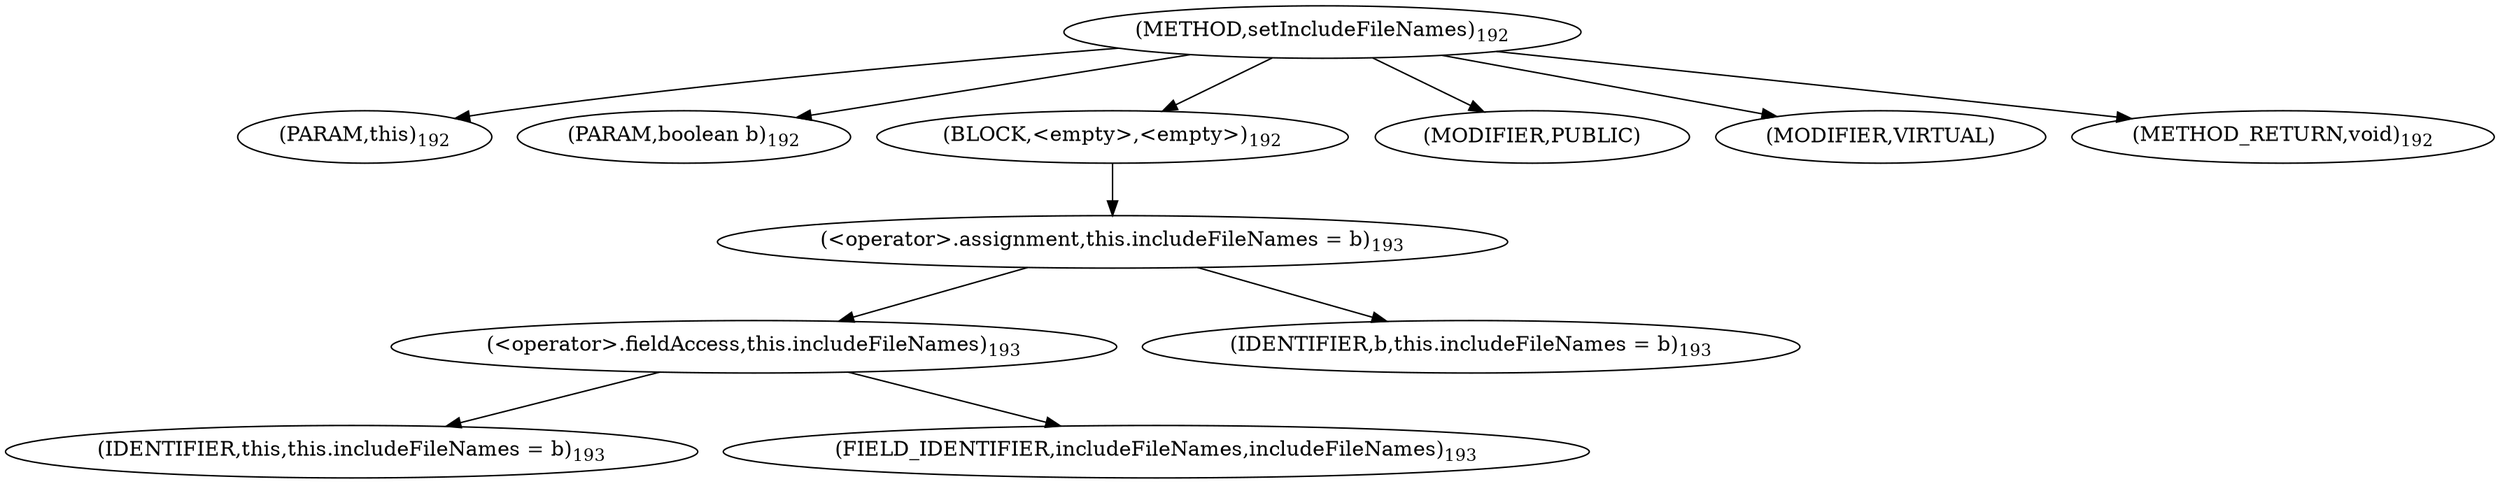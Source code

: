digraph "setIncludeFileNames" {  
"180" [label = <(METHOD,setIncludeFileNames)<SUB>192</SUB>> ]
"26" [label = <(PARAM,this)<SUB>192</SUB>> ]
"181" [label = <(PARAM,boolean b)<SUB>192</SUB>> ]
"182" [label = <(BLOCK,&lt;empty&gt;,&lt;empty&gt;)<SUB>192</SUB>> ]
"183" [label = <(&lt;operator&gt;.assignment,this.includeFileNames = b)<SUB>193</SUB>> ]
"184" [label = <(&lt;operator&gt;.fieldAccess,this.includeFileNames)<SUB>193</SUB>> ]
"25" [label = <(IDENTIFIER,this,this.includeFileNames = b)<SUB>193</SUB>> ]
"185" [label = <(FIELD_IDENTIFIER,includeFileNames,includeFileNames)<SUB>193</SUB>> ]
"186" [label = <(IDENTIFIER,b,this.includeFileNames = b)<SUB>193</SUB>> ]
"187" [label = <(MODIFIER,PUBLIC)> ]
"188" [label = <(MODIFIER,VIRTUAL)> ]
"189" [label = <(METHOD_RETURN,void)<SUB>192</SUB>> ]
  "180" -> "26" 
  "180" -> "181" 
  "180" -> "182" 
  "180" -> "187" 
  "180" -> "188" 
  "180" -> "189" 
  "182" -> "183" 
  "183" -> "184" 
  "183" -> "186" 
  "184" -> "25" 
  "184" -> "185" 
}
